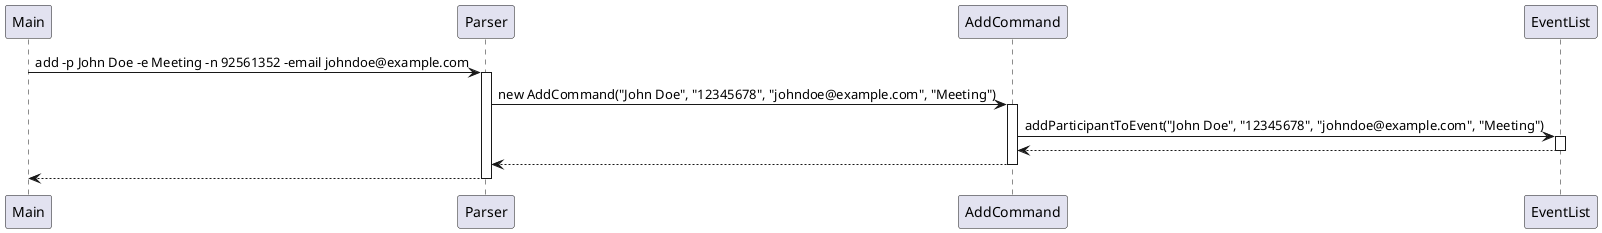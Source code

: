 @startuml

Main -> Parser: add -p John Doe -e Meeting -n 92561352 -email johndoe@example.com
activate Parser
Parser -> AddCommand: new AddCommand("John Doe", "12345678", "johndoe@example.com", "Meeting")
activate AddCommand
AddCommand -> EventList: addParticipantToEvent("John Doe", "12345678", "johndoe@example.com", "Meeting")
activate EventList
EventList --> AddCommand
deactivate EventList
AddCommand --> Parser
deactivate AddCommand
Parser --> Main
deactivate Parser

@enduml